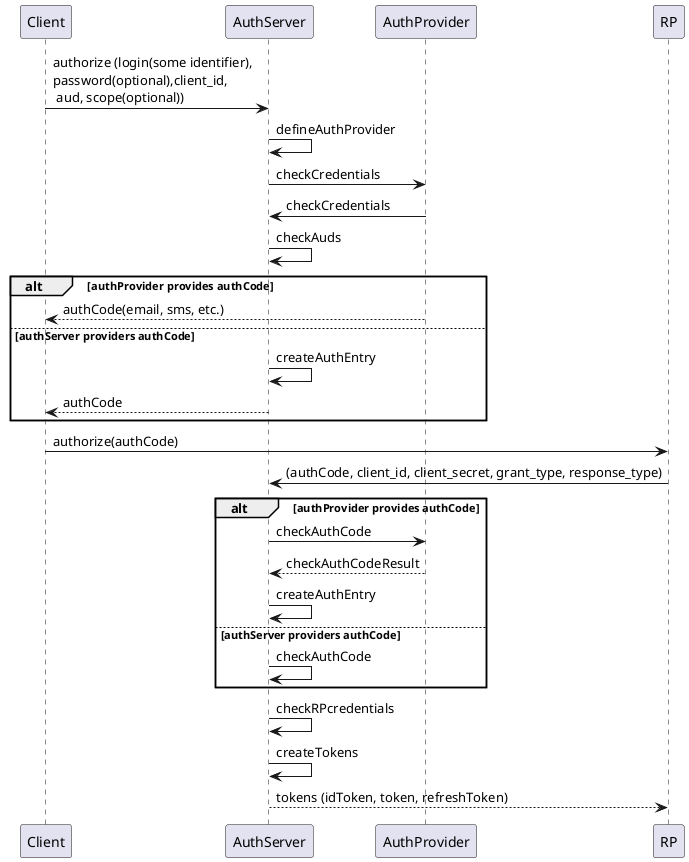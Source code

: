 @startuml
Client -> AuthServer: authorize (login(some identifier),\npassword(optional),client_id,\n aud, scope(optional))
AuthServer -> AuthServer: defineAuthProvider
AuthServer -> AuthProvider: checkCredentials
AuthServer <- AuthProvider: checkCredentials
AuthServer -> AuthServer: checkAuds
alt authProvider provides authCode
 Client <-- AuthProvider: authCode(email, sms, etc.)
else authServer providers authCode
 AuthServer -> AuthServer: createAuthEntry
 Client <-- AuthServer: authCode
end
Client -> RP: authorize(authCode)
AuthServer <- RP : (authCode, client_id, client_secret, grant_type, response_type)
alt authProvider provides authCode
 AuthServer -> AuthProvider: checkAuthCode
 AuthServer <-- AuthProvider: checkAuthCodeResult
 AuthServer -> AuthServer: createAuthEntry
else authServer providers authCode
 AuthServer -> AuthServer: checkAuthCode
end
AuthServer -> AuthServer: checkRPcredentials
AuthServer -> AuthServer: createTokens
AuthServer --> RP: tokens (idToken, token, refreshToken)
@enduml
